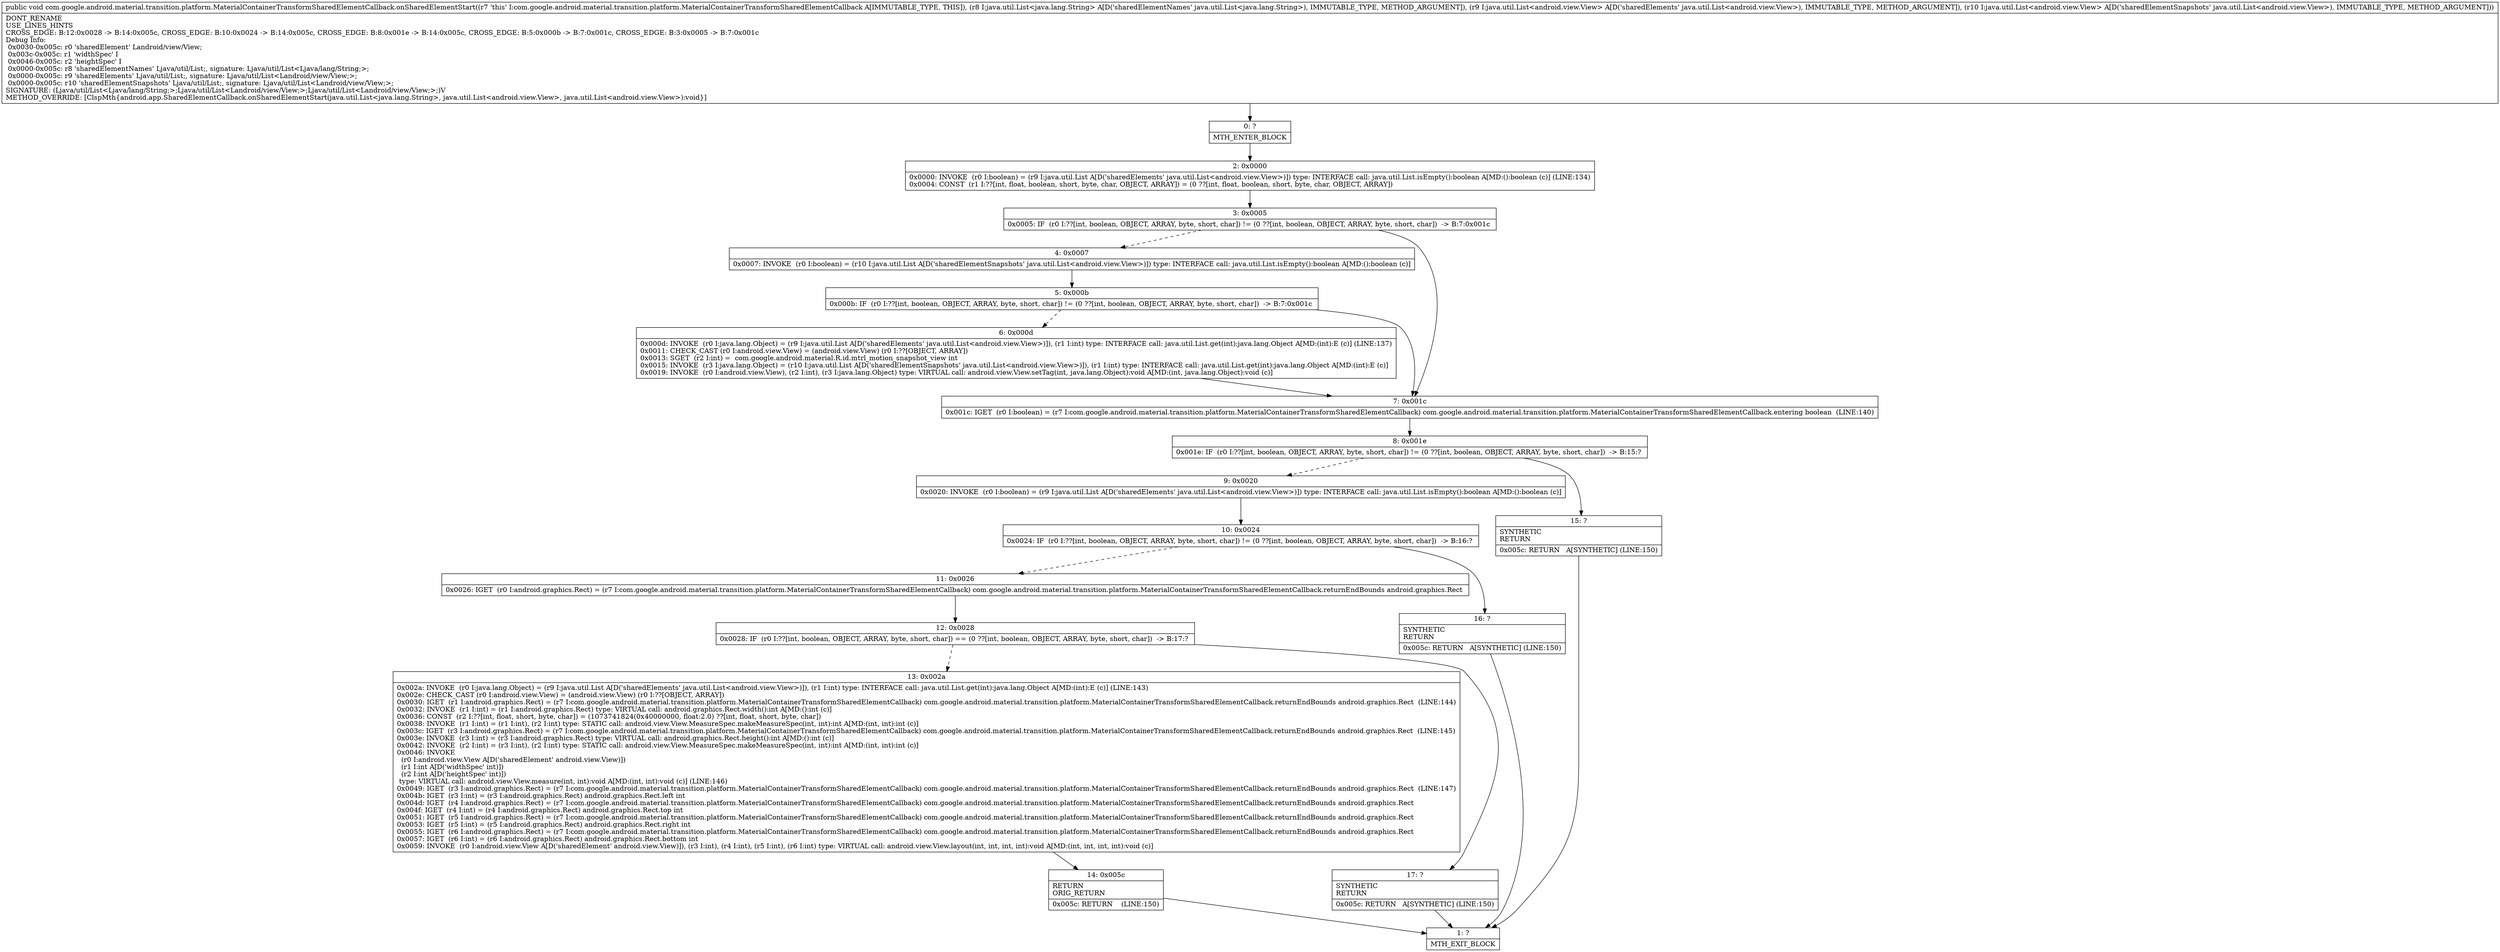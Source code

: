 digraph "CFG forcom.google.android.material.transition.platform.MaterialContainerTransformSharedElementCallback.onSharedElementStart(Ljava\/util\/List;Ljava\/util\/List;Ljava\/util\/List;)V" {
Node_0 [shape=record,label="{0\:\ ?|MTH_ENTER_BLOCK\l}"];
Node_2 [shape=record,label="{2\:\ 0x0000|0x0000: INVOKE  (r0 I:boolean) = (r9 I:java.util.List A[D('sharedElements' java.util.List\<android.view.View\>)]) type: INTERFACE call: java.util.List.isEmpty():boolean A[MD:():boolean (c)] (LINE:134)\l0x0004: CONST  (r1 I:??[int, float, boolean, short, byte, char, OBJECT, ARRAY]) = (0 ??[int, float, boolean, short, byte, char, OBJECT, ARRAY]) \l}"];
Node_3 [shape=record,label="{3\:\ 0x0005|0x0005: IF  (r0 I:??[int, boolean, OBJECT, ARRAY, byte, short, char]) != (0 ??[int, boolean, OBJECT, ARRAY, byte, short, char])  \-\> B:7:0x001c \l}"];
Node_4 [shape=record,label="{4\:\ 0x0007|0x0007: INVOKE  (r0 I:boolean) = (r10 I:java.util.List A[D('sharedElementSnapshots' java.util.List\<android.view.View\>)]) type: INTERFACE call: java.util.List.isEmpty():boolean A[MD:():boolean (c)]\l}"];
Node_5 [shape=record,label="{5\:\ 0x000b|0x000b: IF  (r0 I:??[int, boolean, OBJECT, ARRAY, byte, short, char]) != (0 ??[int, boolean, OBJECT, ARRAY, byte, short, char])  \-\> B:7:0x001c \l}"];
Node_6 [shape=record,label="{6\:\ 0x000d|0x000d: INVOKE  (r0 I:java.lang.Object) = (r9 I:java.util.List A[D('sharedElements' java.util.List\<android.view.View\>)]), (r1 I:int) type: INTERFACE call: java.util.List.get(int):java.lang.Object A[MD:(int):E (c)] (LINE:137)\l0x0011: CHECK_CAST (r0 I:android.view.View) = (android.view.View) (r0 I:??[OBJECT, ARRAY]) \l0x0013: SGET  (r2 I:int) =  com.google.android.material.R.id.mtrl_motion_snapshot_view int \l0x0015: INVOKE  (r3 I:java.lang.Object) = (r10 I:java.util.List A[D('sharedElementSnapshots' java.util.List\<android.view.View\>)]), (r1 I:int) type: INTERFACE call: java.util.List.get(int):java.lang.Object A[MD:(int):E (c)]\l0x0019: INVOKE  (r0 I:android.view.View), (r2 I:int), (r3 I:java.lang.Object) type: VIRTUAL call: android.view.View.setTag(int, java.lang.Object):void A[MD:(int, java.lang.Object):void (c)]\l}"];
Node_7 [shape=record,label="{7\:\ 0x001c|0x001c: IGET  (r0 I:boolean) = (r7 I:com.google.android.material.transition.platform.MaterialContainerTransformSharedElementCallback) com.google.android.material.transition.platform.MaterialContainerTransformSharedElementCallback.entering boolean  (LINE:140)\l}"];
Node_8 [shape=record,label="{8\:\ 0x001e|0x001e: IF  (r0 I:??[int, boolean, OBJECT, ARRAY, byte, short, char]) != (0 ??[int, boolean, OBJECT, ARRAY, byte, short, char])  \-\> B:15:? \l}"];
Node_9 [shape=record,label="{9\:\ 0x0020|0x0020: INVOKE  (r0 I:boolean) = (r9 I:java.util.List A[D('sharedElements' java.util.List\<android.view.View\>)]) type: INTERFACE call: java.util.List.isEmpty():boolean A[MD:():boolean (c)]\l}"];
Node_10 [shape=record,label="{10\:\ 0x0024|0x0024: IF  (r0 I:??[int, boolean, OBJECT, ARRAY, byte, short, char]) != (0 ??[int, boolean, OBJECT, ARRAY, byte, short, char])  \-\> B:16:? \l}"];
Node_11 [shape=record,label="{11\:\ 0x0026|0x0026: IGET  (r0 I:android.graphics.Rect) = (r7 I:com.google.android.material.transition.platform.MaterialContainerTransformSharedElementCallback) com.google.android.material.transition.platform.MaterialContainerTransformSharedElementCallback.returnEndBounds android.graphics.Rect \l}"];
Node_12 [shape=record,label="{12\:\ 0x0028|0x0028: IF  (r0 I:??[int, boolean, OBJECT, ARRAY, byte, short, char]) == (0 ??[int, boolean, OBJECT, ARRAY, byte, short, char])  \-\> B:17:? \l}"];
Node_13 [shape=record,label="{13\:\ 0x002a|0x002a: INVOKE  (r0 I:java.lang.Object) = (r9 I:java.util.List A[D('sharedElements' java.util.List\<android.view.View\>)]), (r1 I:int) type: INTERFACE call: java.util.List.get(int):java.lang.Object A[MD:(int):E (c)] (LINE:143)\l0x002e: CHECK_CAST (r0 I:android.view.View) = (android.view.View) (r0 I:??[OBJECT, ARRAY]) \l0x0030: IGET  (r1 I:android.graphics.Rect) = (r7 I:com.google.android.material.transition.platform.MaterialContainerTransformSharedElementCallback) com.google.android.material.transition.platform.MaterialContainerTransformSharedElementCallback.returnEndBounds android.graphics.Rect  (LINE:144)\l0x0032: INVOKE  (r1 I:int) = (r1 I:android.graphics.Rect) type: VIRTUAL call: android.graphics.Rect.width():int A[MD:():int (c)]\l0x0036: CONST  (r2 I:??[int, float, short, byte, char]) = (1073741824(0x40000000, float:2.0) ??[int, float, short, byte, char]) \l0x0038: INVOKE  (r1 I:int) = (r1 I:int), (r2 I:int) type: STATIC call: android.view.View.MeasureSpec.makeMeasureSpec(int, int):int A[MD:(int, int):int (c)]\l0x003c: IGET  (r3 I:android.graphics.Rect) = (r7 I:com.google.android.material.transition.platform.MaterialContainerTransformSharedElementCallback) com.google.android.material.transition.platform.MaterialContainerTransformSharedElementCallback.returnEndBounds android.graphics.Rect  (LINE:145)\l0x003e: INVOKE  (r3 I:int) = (r3 I:android.graphics.Rect) type: VIRTUAL call: android.graphics.Rect.height():int A[MD:():int (c)]\l0x0042: INVOKE  (r2 I:int) = (r3 I:int), (r2 I:int) type: STATIC call: android.view.View.MeasureSpec.makeMeasureSpec(int, int):int A[MD:(int, int):int (c)]\l0x0046: INVOKE  \l  (r0 I:android.view.View A[D('sharedElement' android.view.View)])\l  (r1 I:int A[D('widthSpec' int)])\l  (r2 I:int A[D('heightSpec' int)])\l type: VIRTUAL call: android.view.View.measure(int, int):void A[MD:(int, int):void (c)] (LINE:146)\l0x0049: IGET  (r3 I:android.graphics.Rect) = (r7 I:com.google.android.material.transition.platform.MaterialContainerTransformSharedElementCallback) com.google.android.material.transition.platform.MaterialContainerTransformSharedElementCallback.returnEndBounds android.graphics.Rect  (LINE:147)\l0x004b: IGET  (r3 I:int) = (r3 I:android.graphics.Rect) android.graphics.Rect.left int \l0x004d: IGET  (r4 I:android.graphics.Rect) = (r7 I:com.google.android.material.transition.platform.MaterialContainerTransformSharedElementCallback) com.google.android.material.transition.platform.MaterialContainerTransformSharedElementCallback.returnEndBounds android.graphics.Rect \l0x004f: IGET  (r4 I:int) = (r4 I:android.graphics.Rect) android.graphics.Rect.top int \l0x0051: IGET  (r5 I:android.graphics.Rect) = (r7 I:com.google.android.material.transition.platform.MaterialContainerTransformSharedElementCallback) com.google.android.material.transition.platform.MaterialContainerTransformSharedElementCallback.returnEndBounds android.graphics.Rect \l0x0053: IGET  (r5 I:int) = (r5 I:android.graphics.Rect) android.graphics.Rect.right int \l0x0055: IGET  (r6 I:android.graphics.Rect) = (r7 I:com.google.android.material.transition.platform.MaterialContainerTransformSharedElementCallback) com.google.android.material.transition.platform.MaterialContainerTransformSharedElementCallback.returnEndBounds android.graphics.Rect \l0x0057: IGET  (r6 I:int) = (r6 I:android.graphics.Rect) android.graphics.Rect.bottom int \l0x0059: INVOKE  (r0 I:android.view.View A[D('sharedElement' android.view.View)]), (r3 I:int), (r4 I:int), (r5 I:int), (r6 I:int) type: VIRTUAL call: android.view.View.layout(int, int, int, int):void A[MD:(int, int, int, int):void (c)]\l}"];
Node_14 [shape=record,label="{14\:\ 0x005c|RETURN\lORIG_RETURN\l|0x005c: RETURN    (LINE:150)\l}"];
Node_1 [shape=record,label="{1\:\ ?|MTH_EXIT_BLOCK\l}"];
Node_17 [shape=record,label="{17\:\ ?|SYNTHETIC\lRETURN\l|0x005c: RETURN   A[SYNTHETIC] (LINE:150)\l}"];
Node_16 [shape=record,label="{16\:\ ?|SYNTHETIC\lRETURN\l|0x005c: RETURN   A[SYNTHETIC] (LINE:150)\l}"];
Node_15 [shape=record,label="{15\:\ ?|SYNTHETIC\lRETURN\l|0x005c: RETURN   A[SYNTHETIC] (LINE:150)\l}"];
MethodNode[shape=record,label="{public void com.google.android.material.transition.platform.MaterialContainerTransformSharedElementCallback.onSharedElementStart((r7 'this' I:com.google.android.material.transition.platform.MaterialContainerTransformSharedElementCallback A[IMMUTABLE_TYPE, THIS]), (r8 I:java.util.List\<java.lang.String\> A[D('sharedElementNames' java.util.List\<java.lang.String\>), IMMUTABLE_TYPE, METHOD_ARGUMENT]), (r9 I:java.util.List\<android.view.View\> A[D('sharedElements' java.util.List\<android.view.View\>), IMMUTABLE_TYPE, METHOD_ARGUMENT]), (r10 I:java.util.List\<android.view.View\> A[D('sharedElementSnapshots' java.util.List\<android.view.View\>), IMMUTABLE_TYPE, METHOD_ARGUMENT]))  | DONT_RENAME\lUSE_LINES_HINTS\lCROSS_EDGE: B:12:0x0028 \-\> B:14:0x005c, CROSS_EDGE: B:10:0x0024 \-\> B:14:0x005c, CROSS_EDGE: B:8:0x001e \-\> B:14:0x005c, CROSS_EDGE: B:5:0x000b \-\> B:7:0x001c, CROSS_EDGE: B:3:0x0005 \-\> B:7:0x001c\lDebug Info:\l  0x0030\-0x005c: r0 'sharedElement' Landroid\/view\/View;\l  0x003c\-0x005c: r1 'widthSpec' I\l  0x0046\-0x005c: r2 'heightSpec' I\l  0x0000\-0x005c: r8 'sharedElementNames' Ljava\/util\/List;, signature: Ljava\/util\/List\<Ljava\/lang\/String;\>;\l  0x0000\-0x005c: r9 'sharedElements' Ljava\/util\/List;, signature: Ljava\/util\/List\<Landroid\/view\/View;\>;\l  0x0000\-0x005c: r10 'sharedElementSnapshots' Ljava\/util\/List;, signature: Ljava\/util\/List\<Landroid\/view\/View;\>;\lSIGNATURE: (Ljava\/util\/List\<Ljava\/lang\/String;\>;Ljava\/util\/List\<Landroid\/view\/View;\>;Ljava\/util\/List\<Landroid\/view\/View;\>;)V\lMETHOD_OVERRIDE: [ClspMth\{android.app.SharedElementCallback.onSharedElementStart(java.util.List\<java.lang.String\>, java.util.List\<android.view.View\>, java.util.List\<android.view.View\>):void\}]\l}"];
MethodNode -> Node_0;Node_0 -> Node_2;
Node_2 -> Node_3;
Node_3 -> Node_4[style=dashed];
Node_3 -> Node_7;
Node_4 -> Node_5;
Node_5 -> Node_6[style=dashed];
Node_5 -> Node_7;
Node_6 -> Node_7;
Node_7 -> Node_8;
Node_8 -> Node_9[style=dashed];
Node_8 -> Node_15;
Node_9 -> Node_10;
Node_10 -> Node_11[style=dashed];
Node_10 -> Node_16;
Node_11 -> Node_12;
Node_12 -> Node_13[style=dashed];
Node_12 -> Node_17;
Node_13 -> Node_14;
Node_14 -> Node_1;
Node_17 -> Node_1;
Node_16 -> Node_1;
Node_15 -> Node_1;
}

